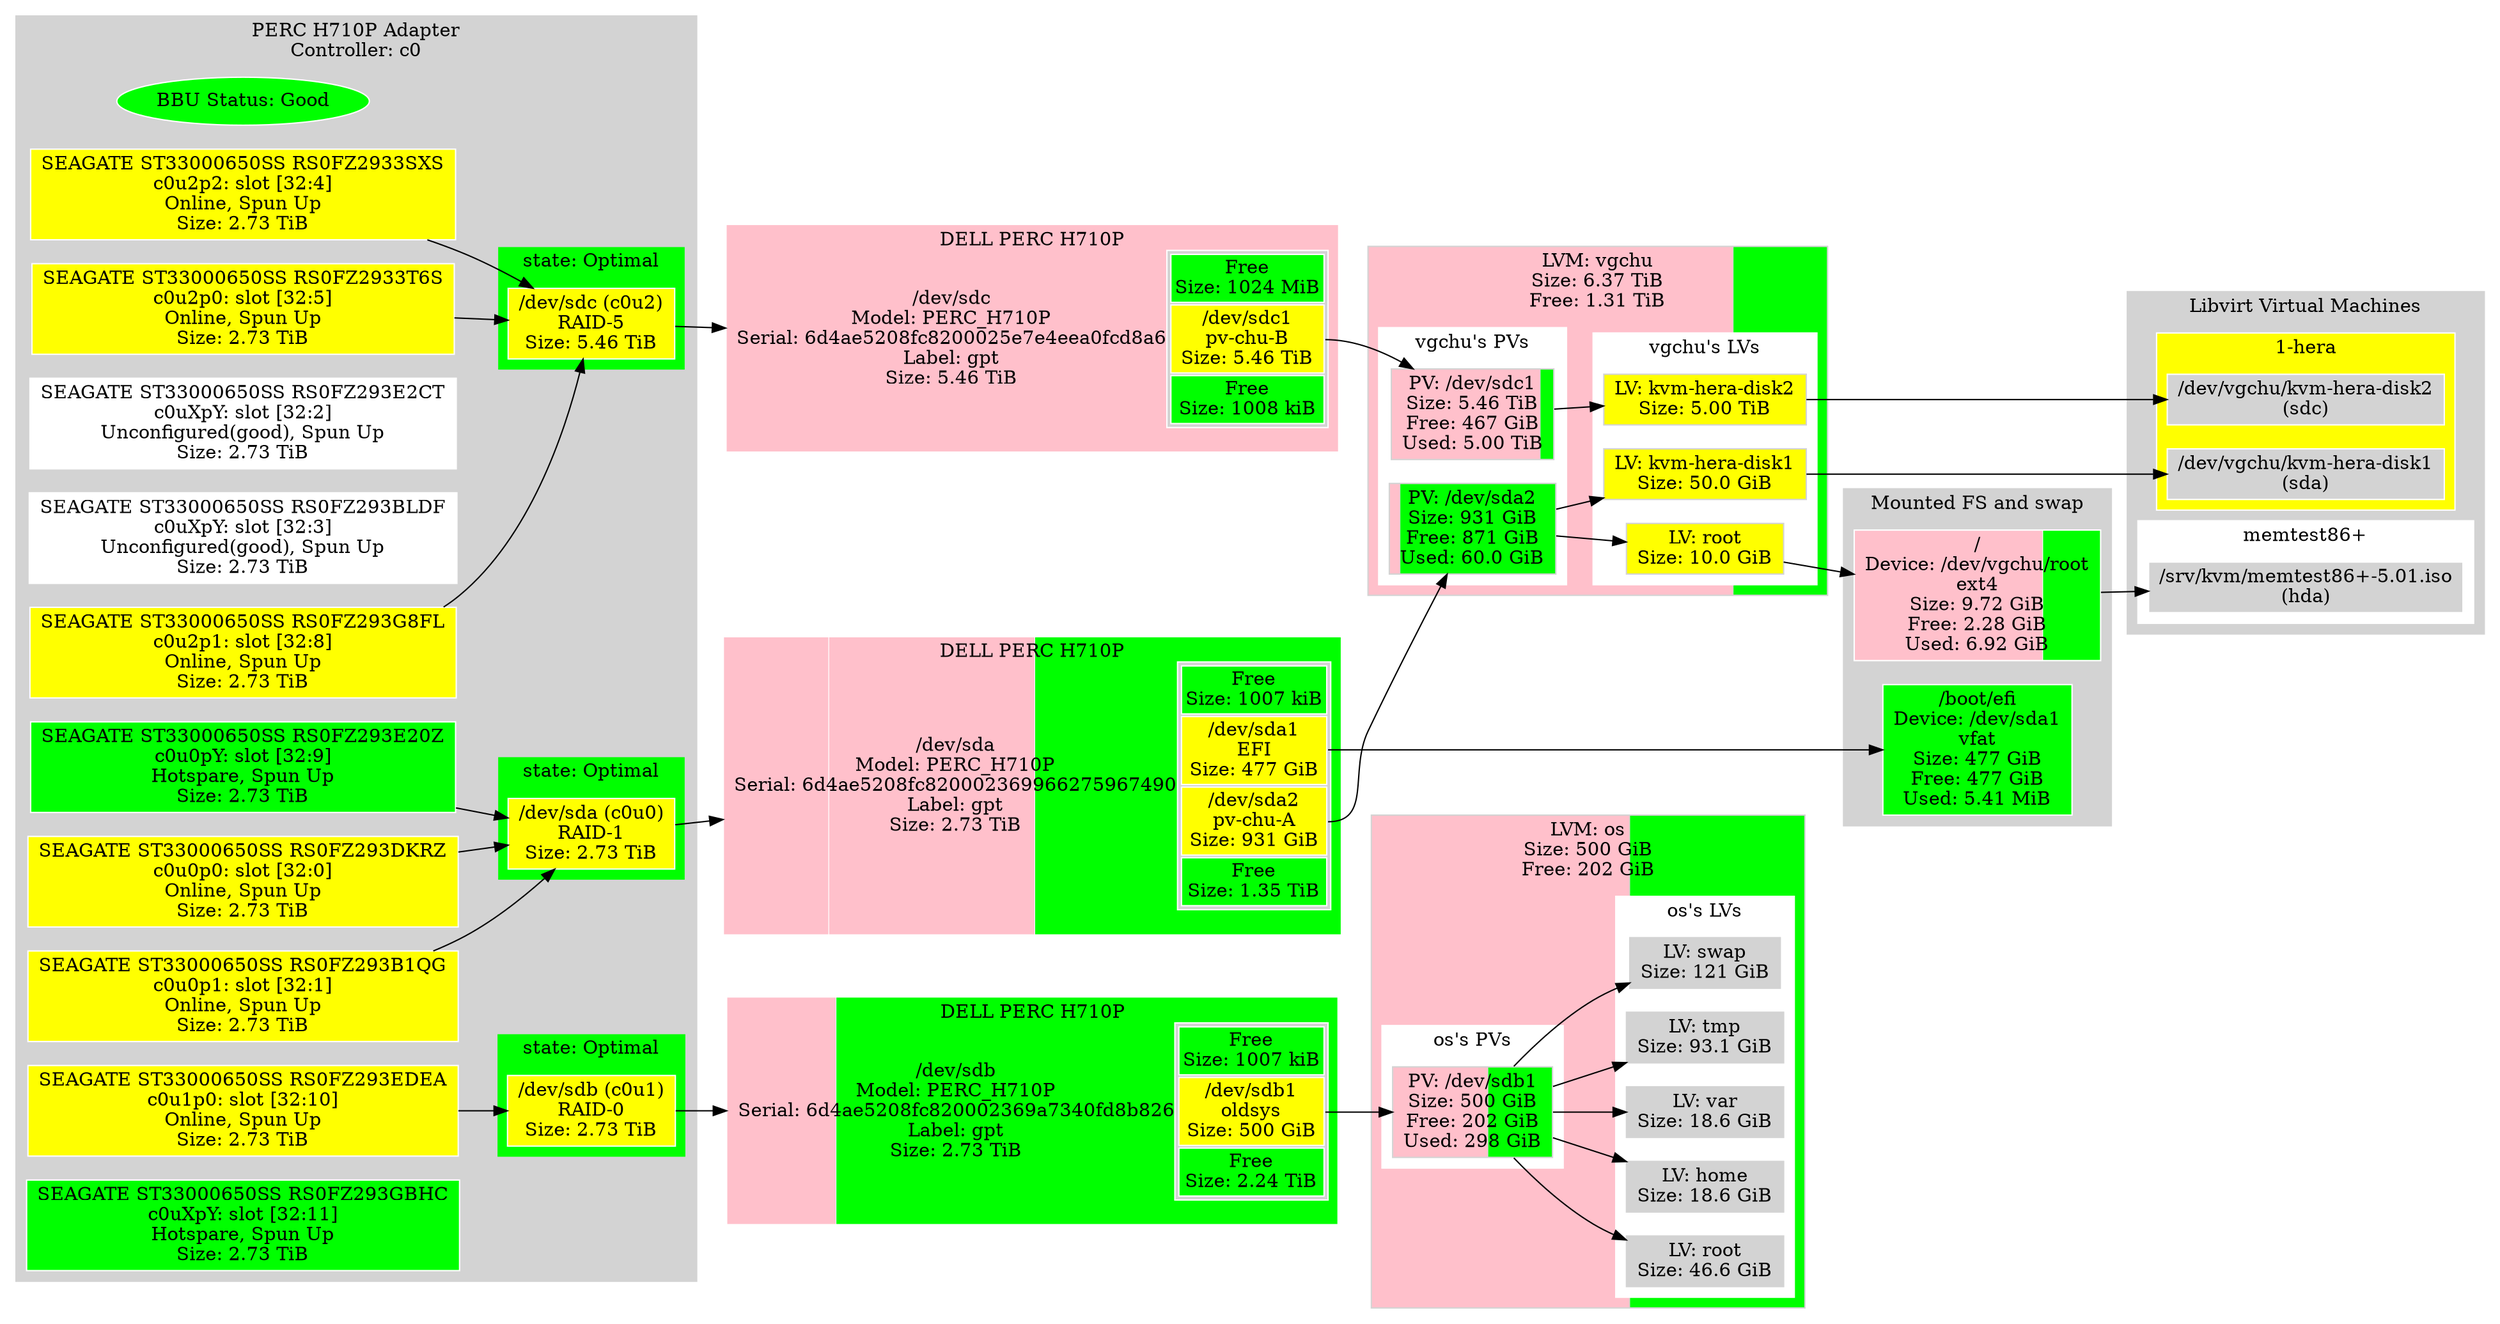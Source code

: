 digraph "machine"{
	rankdir=LR;
	{ "@Part: sda" [
		label=<<TABLE BORDER="0" CELLPADDING="0" CELLSPACING="0">
				<TR> <TD COLSPAN="2">DELL PERC H710P</TD> </TR><TR><TD >/dev/sda<BR/>Model: PERC_H710P<BR/>Serial: 6d4ae5208fc820002369966275967490<BR/>Label: gpt<BR/>Size: 2.73 TiB</TD>    <TD BGCOLOR="lightgrey">
				<TABLE >
					<TR>
						<TD bgcolor="green">
						Free<BR/>Size: 1007 kiB
						</TD>
					</TR>
					<TR>
						<TD PORT="1" BGCOLOR="yellow">
						/dev/sda1<BR/>EFI<BR/>Size: 477 GiB
						</TD>
					</TR>
					<TR>
						<TD PORT="2" BGCOLOR="yellow">
						/dev/sda2<BR/>pv-chu-A<BR/>Size: 931 GiB
						</TD>
					</TR>
					<TR>
						<TD bgcolor="green">
						Free<BR/>Size: 1.35 TiB
						</TD>
					</TR>
				</TABLE>
				</TD> </TR><TR> <TD COLSPAN="2"> </TD> </TR>
			</TABLE>
		>;
		// Style node
		color=white;
		fillcolor=lightgrey;
		shape="rectangle";
		style=striped;
		fillcolor="green;0.000000:pink;0.170664:pink;0.333329:green;0.496006";
	]; }
	{ "@Part: sdb" [
		label=<<TABLE BORDER="0" CELLPADDING="0" CELLSPACING="0">
				<TR> <TD COLSPAN="2">DELL PERC H710P</TD> </TR><TR><TD >/dev/sdb<BR/>Model: PERC_H710P<BR/>Serial: 6d4ae5208fc820002369a7340fd8b826<BR/>Label: gpt<BR/>Size: 2.73 TiB</TD>    <TD BGCOLOR="lightgrey">
				<TABLE >
					<TR>
						<TD bgcolor="green">
						Free<BR/>Size: 1007 kiB
						</TD>
					</TR>
					<TR>
						<TD PORT="1" BGCOLOR="yellow">
						/dev/sdb1<BR/>oldsys<BR/>Size: 500 GiB
						</TD>
					</TR>
					<TR>
						<TD bgcolor="green">
						Free<BR/>Size: 2.24 TiB
						</TD>
					</TR>
				</TABLE>
				</TD> </TR><TR> <TD COLSPAN="2"> </TD> </TR>
			</TABLE>
		>;
		// Style node
		color=white;
		fillcolor=lightgrey;
		shape="rectangle";
		style=striped;
		fillcolor="green;0.000000:pink;0.178954:green;0.821045";
	]; }
	{ "@Part: sdc" [
		label=<<TABLE BORDER="0" CELLPADDING="0" CELLSPACING="0">
				<TR> <TD COLSPAN="2">DELL PERC H710P</TD> </TR><TR><TD >/dev/sdc<BR/>Model: PERC_H710P<BR/>Serial: 6d4ae5208fc8200025e7e4eea0fcd8a6<BR/>Label: gpt<BR/>Size: 5.46 TiB</TD>    <TD BGCOLOR="lightgrey">
				<TABLE >
					<TR>
						<TD bgcolor="green">
						Free<BR/>Size: 1024 MiB
						</TD>
					</TR>
					<TR>
						<TD PORT="1" BGCOLOR="yellow">
						/dev/sdc1<BR/>pv-chu-B<BR/>Size: 5.46 TiB
						</TD>
					</TR>
					<TR>
						<TD bgcolor="green">
						Free<BR/>Size: 1008 kiB
						</TD>
					</TR>
				</TABLE>
				</TD> </TR><TR> <TD COLSPAN="2"> </TD> </TR>
			</TABLE>
		>;
		// Style node
		color=white;
		fillcolor=lightgrey;
		shape="rectangle";
		style=striped;
		fillcolor="green;0.000179:pink;0.999821:green;0.000000";
	]; }
	subgraph "cluster_os" {
		style=filled;
		color=lightgrey;
		fillcolor=lightgrey;
		node [style=filled,color=lightgrey,fillcolor=lightgrey,shape=rectangle];
		subgraph "cluster_os@PV" {
			color=white;
			fillcolor=white;
			{ "LVM@os@PV@sdb1" [
				label="PV: /dev/sdb1\nSize: 500 GiB\nFree: 202 GiB\nUsed: 298 GiB";
				style=striped;fillcolor="pink;0.596028.2:green"
			]; }
			label="os's PVs";
		}
		subgraph "cluster_os@LV" {
			color=white;
			fillcolor=white;
			{ "dm-1" [
				label="LV: home\nSize: 18.6 GiB";
				fillcolor="lightgrey"
			]; }
			{ "dm-2" [
				label="LV: root\nSize: 46.6 GiB";
				fillcolor="lightgrey"
			]; }
			{ "dm-3" [
				label="LV: swap\nSize: 121 GiB";
				fillcolor="lightgrey"
			]; }
			{ "dm-4" [
				label="LV: tmp\nSize: 93.1 GiB";
				fillcolor="lightgrey"
			]; }
			{ "dm-5" [
				label="LV: var\nSize: 18.6 GiB";
				fillcolor="lightgrey"
			]; }
			label="os's LVs";
		}
		label="LVM: os\nSize: 500 GiB\nFree: 202 GiB";
		style=striped;fillcolor="pink;0.596028.2:green"
	}
	subgraph "cluster_vgchu" {
		style=filled;
		color=lightgrey;
		fillcolor=lightgrey;
		node [style=filled,color=lightgrey,fillcolor=lightgrey,shape=rectangle];
		subgraph "cluster_vgchu@PV" {
			color=white;
			fillcolor=white;
			{ "LVM@vgchu@PV@sda2" [
				label="PV: /dev/sda2\nSize: 931 GiB\nFree: 871 GiB\nUsed: 60.0 GiB";
				style=striped;fillcolor="pink;0.064425.2:green"
			]; }
			{ "LVM@vgchu@PV@sdc1" [
				label="PV: /dev/sdc1\nSize: 5.46 TiB\nFree: 467 GiB\nUsed: 5.00 TiB";
				style=striped;fillcolor="pink;0.916414.2:green"
			]; }
			label="vgchu's PVs";
		}
		subgraph "cluster_vgchu@LV" {
			color=white;
			fillcolor=white;
			{ "dm-6" [
				label="LV: kvm-hera-disk1\nSize: 50.0 GiB";
				fillcolor="yellow"
			]; }
			{ "dm-7" [
				label="LV: kvm-hera-disk2\nSize: 5.00 TiB";
				fillcolor="yellow"
			]; }
			{ "dm-0" [
				label="LV: root\nSize: 10.0 GiB";
				fillcolor="yellow"
			]; }
			label="vgchu's LVs";
		}
		label="LVM: vgchu\nSize: 6.37 TiB\nFree: 1.31 TiB";
		style=striped;fillcolor="pink;0.794684.2:green"
	}
	subgraph "cluster_@LSIMegacli@0" {
		style=filled;
		color=lightgrey;
		fillcolor=lightgrey;
		node [style=filled,color=white,fillcolor=lightgrey,shape=rectangle];
		{ "@LSIMegacli@0@@BBUStatus" [
			label="BBU Status: Good";
			shape=oval
			fillcolor=green
		]; }
		{ "@LSIMegacli@0@dev@LSIMegaCli@c0u0p0" [
			label="SEAGATE ST33000650SS RS0FZ293DKRZ\nc0u0p0: slot [32:0]\nOnline, Spun Up\nSize: 2.73 TiB";
			fillcolor=yellow
		]; }
		{ "@LSIMegacli@0@dev@LSIMegaCli@c0u0p1" [
			label="SEAGATE ST33000650SS RS0FZ293B1QG\nc0u0p1: slot [32:1]\nOnline, Spun Up\nSize: 2.73 TiB";
			fillcolor=yellow
		]; }
		{ "@LSIMegacli@0@dev@LSIMegaCli@[32:2]" [
			label="SEAGATE ST33000650SS RS0FZ293E2CT\nc0uXpY: slot [32:2]\nUnconfigured(good), Spun Up\nSize: 2.73 TiB";
			fillcolor=white
		]; }
		{ "@LSIMegacli@0@dev@LSIMegaCli@[32:3]" [
			label="SEAGATE ST33000650SS RS0FZ293BLDF\nc0uXpY: slot [32:3]\nUnconfigured(good), Spun Up\nSize: 2.73 TiB";
			fillcolor=white
		]; }
		{ "@LSIMegacli@0@dev@LSIMegaCli@c0u2p2" [
			label="SEAGATE ST33000650SS RS0FZ2933SXS\nc0u2p2: slot [32:4]\nOnline, Spun Up\nSize: 2.73 TiB";
			fillcolor=yellow
		]; }
		{ "@LSIMegacli@0@dev@LSIMegaCli@c0u2p0" [
			label="SEAGATE ST33000650SS RS0FZ2933T6S\nc0u2p0: slot [32:5]\nOnline, Spun Up\nSize: 2.73 TiB";
			fillcolor=yellow
		]; }
		{ "@LSIMegacli@0@dev@LSIMegaCli@c0u2p1" [
			label="SEAGATE ST33000650SS RS0FZ293G8FL\nc0u2p1: slot [32:8]\nOnline, Spun Up\nSize: 2.73 TiB";
			fillcolor=yellow
		]; }
		{ "@LSIMegacli@0@dev@LSIMegaCli@c0u0pY" [
			label="SEAGATE ST33000650SS RS0FZ293E20Z\nc0u0pY: slot [32:9]\nHotspare, Spun Up\nSize: 2.73 TiB";
			fillcolor=green
		]; }
		{ "@LSIMegacli@0@dev@LSIMegaCli@c0u1p0" [
			label="SEAGATE ST33000650SS RS0FZ293EDEA\nc0u1p0: slot [32:10]\nOnline, Spun Up\nSize: 2.73 TiB";
			fillcolor=yellow
		]; }
		{ "@LSIMegacli@0@dev@LSIMegaCli@[32:11]" [
			label="SEAGATE ST33000650SS RS0FZ293GBHC\nc0uXpY: slot [32:11]\nHotspare, Spun Up\nSize: 2.73 TiB";
			fillcolor=green
		]; }
		subgraph "cluster_sda@@state" {
			{ "sda" [
				label="/dev/sda (c0u0)\nRAID-1\nSize: 2.73 TiB";
				fillcolor="yellow"
			]; }
			label="state: Optimal";
			shape=oval
			fillcolor=green
		}
		subgraph "cluster_sdb@@state" {
			{ "sdb" [
				label="/dev/sdb (c0u1)\nRAID-0\nSize: 2.73 TiB";
				fillcolor="yellow"
			]; }
			label="state: Optimal";
			shape=oval
			fillcolor=green
		}
		subgraph "cluster_sdc@@state" {
			{ "sdc" [
				label="/dev/sdc (c0u2)\nRAID-5\nSize: 5.46 TiB";
				fillcolor="yellow"
			]; }
			label="state: Optimal";
			shape=oval
			fillcolor=green
		}
		label="PERC H710P Adapter\nController: c0";
	}
	subgraph "cluster_@FS" {
		style=filled;
		color=lightgrey;
		fillcolor=lightgrey;
		node [style=filled,color=white,fillcolor=lightgrey,shape=rectangle];
		{ "@FS@/" [
			label="/\nDevice: /dev/vgchu/root\next4\nSize: 9.72 GiB\nFree: 2.28 GiB\nUsed: 6.92 GiB";
			style=striped;fillcolor="pink;0.765154.2:green"
		]; }
		{ "@FS@/boot/efi" [
			label="/boot/efi\nDevice: /dev/sda1\nvfat\nSize: 477 GiB\nFree: 477 GiB\nUsed: 5.41 MiB";
			style=striped;fillcolor="pink;0.000011.2:green"
		]; }
		label="Mounted FS and swap";
	}
	subgraph "cluster_@libvirt" {
		style=filled;
		color=lightgrey;
		fillcolor=lightgrey;
		node [style=filled,color=white,fillcolor=lightgrey,shape=rectangle];
		subgraph "cluster_@libvirt@1-hera" {
			color=white;
			fillcolor=white;
			{ "@libvirt@1-hera@dm-6" [
				label="/dev/vgchu/kvm-hera-disk1\n(sda)";
			]; }
			{ "@libvirt@1-hera@dm-7" [
				label="/dev/vgchu/kvm-hera-disk2\n(sdc)";
			]; }
			label="1-hera";
			fillcolor=yellow
		}
		subgraph "cluster_@libvirt@memtest86+" {
			color=white;
			fillcolor=white;
			{ "@libvirt@memtest86+@/srv/kvm/memtest86+-5.01.iso" [
				label="/srv/kvm/memtest86+-5.01.iso\n(hda)";
			]; }
			label="memtest86+";
		}
		label="Libvirt Virtual Machines";
	}
	// Links from LVM VG: os
	"LVM@os@PV@sdb1" -> "dm-1"
	"LVM@os@PV@sdb1" -> "dm-2"
	"LVM@os@PV@sdb1" -> "dm-3"
	"LVM@os@PV@sdb1" -> "dm-4"
	"LVM@os@PV@sdb1" -> "dm-5"
	// Links from LVM VG: vgchu
	"LVM@vgchu@PV@sda2" -> "dm-6"
	"LVM@vgchu@PV@sdc1" -> "dm-7"
	"LVM@vgchu@PV@sda2" -> "dm-0"
	// Links from MegaCli: Controller c0
	"@LSIMegacli@0@dev@LSIMegaCli@c0u0p0" -> "sda"
	"@LSIMegacli@0@dev@LSIMegaCli@c0u0p1" -> "sda"
	
	
	"@LSIMegacli@0@dev@LSIMegaCli@c0u2p2" -> "sdc"
	"@LSIMegacli@0@dev@LSIMegaCli@c0u2p0" -> "sdc"
	"@LSIMegacli@0@dev@LSIMegaCli@c0u2p1" -> "sdc"
	"@LSIMegacli@0@dev@LSIMegaCli@c0u0pY" -> "sda"
	"@LSIMegacli@0@dev@LSIMegaCli@c0u1p0" -> "sdb"
	
	// Links for @Part: sda
	"sda" -> "@Part: sda"
	// Links for @Part: sdb
	"sdb" -> "@Part: sdb"
	// Links for @Part: sdc
	"sdc" -> "@Part: sdc"
	// Links for LVM@os@PV@sdb1
	"@Part: sdb":"1" -> "LVM@os@PV@sdb1"
	// Links for LVM@vgchu@PV@sda2
	"@Part: sda":"2" -> "LVM@vgchu@PV@sda2"
	// Links for LVM@vgchu@PV@sdc1
	"@Part: sdc":"1" -> "LVM@vgchu@PV@sdc1"
	// Links for @FS@/
	"dm-0" -> "@FS@/"
	// Links for @FS@/boot/efi
	"@Part: sda":"1" -> "@FS@/boot/efi"
	// Links for @libvirt@1-hera@dm-6
	"dm-6" -> "@libvirt@1-hera@dm-6"
	// Links for @libvirt@1-hera@dm-7
	"dm-7" -> "@libvirt@1-hera@dm-7"
	// Links for @libvirt@memtest86+@/srv/kvm/memtest86+-5.01.iso
	"@FS@/" -> "@libvirt@memtest86+@/srv/kvm/memtest86+-5.01.iso"
}
